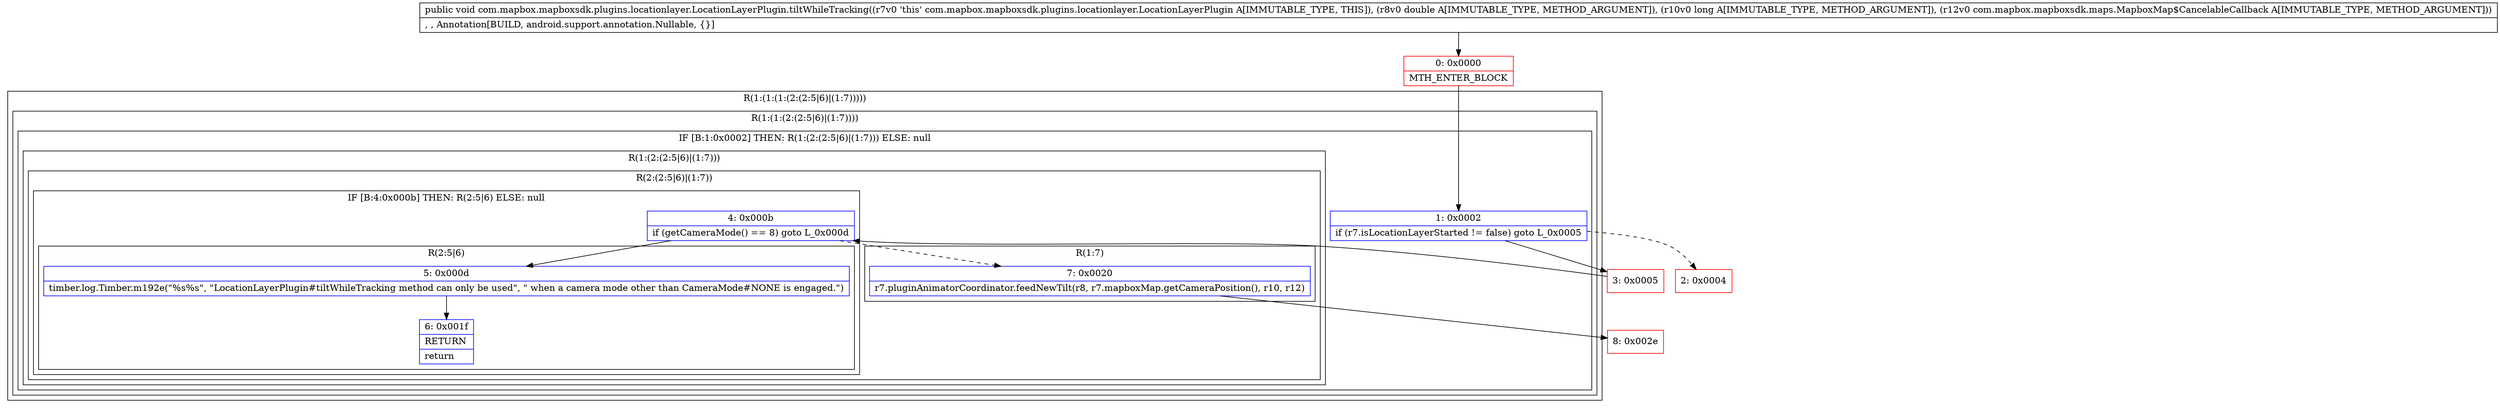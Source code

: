 digraph "CFG forcom.mapbox.mapboxsdk.plugins.locationlayer.LocationLayerPlugin.tiltWhileTracking(DJLcom\/mapbox\/mapboxsdk\/maps\/MapboxMap$CancelableCallback;)V" {
subgraph cluster_Region_971440036 {
label = "R(1:(1:(1:(2:(2:5|6)|(1:7)))))";
node [shape=record,color=blue];
subgraph cluster_Region_411398817 {
label = "R(1:(1:(2:(2:5|6)|(1:7))))";
node [shape=record,color=blue];
subgraph cluster_IfRegion_22098084 {
label = "IF [B:1:0x0002] THEN: R(1:(2:(2:5|6)|(1:7))) ELSE: null";
node [shape=record,color=blue];
Node_1 [shape=record,label="{1\:\ 0x0002|if (r7.isLocationLayerStarted != false) goto L_0x0005\l}"];
subgraph cluster_Region_1409437955 {
label = "R(1:(2:(2:5|6)|(1:7)))";
node [shape=record,color=blue];
subgraph cluster_Region_1519882232 {
label = "R(2:(2:5|6)|(1:7))";
node [shape=record,color=blue];
subgraph cluster_IfRegion_1765076593 {
label = "IF [B:4:0x000b] THEN: R(2:5|6) ELSE: null";
node [shape=record,color=blue];
Node_4 [shape=record,label="{4\:\ 0x000b|if (getCameraMode() == 8) goto L_0x000d\l}"];
subgraph cluster_Region_1642608611 {
label = "R(2:5|6)";
node [shape=record,color=blue];
Node_5 [shape=record,label="{5\:\ 0x000d|timber.log.Timber.m192e(\"%s%s\", \"LocationLayerPlugin#tiltWhileTracking method can only be used\", \" when a camera mode other than CameraMode#NONE is engaged.\")\l}"];
Node_6 [shape=record,label="{6\:\ 0x001f|RETURN\l|return\l}"];
}
}
subgraph cluster_Region_665118868 {
label = "R(1:7)";
node [shape=record,color=blue];
Node_7 [shape=record,label="{7\:\ 0x0020|r7.pluginAnimatorCoordinator.feedNewTilt(r8, r7.mapboxMap.getCameraPosition(), r10, r12)\l}"];
}
}
}
}
}
}
Node_0 [shape=record,color=red,label="{0\:\ 0x0000|MTH_ENTER_BLOCK\l}"];
Node_2 [shape=record,color=red,label="{2\:\ 0x0004}"];
Node_3 [shape=record,color=red,label="{3\:\ 0x0005}"];
Node_8 [shape=record,color=red,label="{8\:\ 0x002e}"];
MethodNode[shape=record,label="{public void com.mapbox.mapboxsdk.plugins.locationlayer.LocationLayerPlugin.tiltWhileTracking((r7v0 'this' com.mapbox.mapboxsdk.plugins.locationlayer.LocationLayerPlugin A[IMMUTABLE_TYPE, THIS]), (r8v0 double A[IMMUTABLE_TYPE, METHOD_ARGUMENT]), (r10v0 long A[IMMUTABLE_TYPE, METHOD_ARGUMENT]), (r12v0 com.mapbox.mapboxsdk.maps.MapboxMap$CancelableCallback A[IMMUTABLE_TYPE, METHOD_ARGUMENT]))  | , , Annotation[BUILD, android.support.annotation.Nullable, \{\}]\l}"];
MethodNode -> Node_0;
Node_1 -> Node_2[style=dashed];
Node_1 -> Node_3;
Node_4 -> Node_5;
Node_4 -> Node_7[style=dashed];
Node_5 -> Node_6;
Node_7 -> Node_8;
Node_0 -> Node_1;
Node_3 -> Node_4;
}

